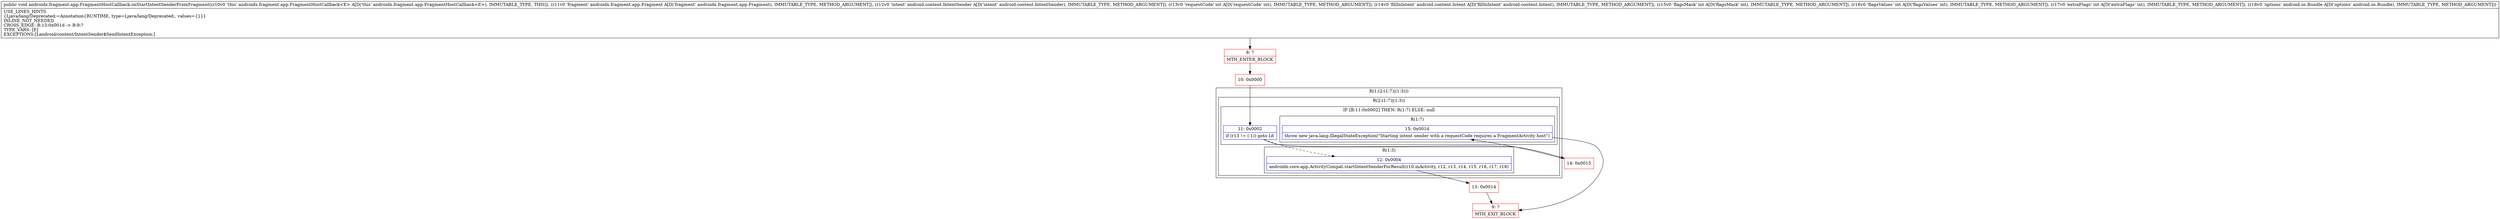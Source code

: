 digraph "CFG forandroidx.fragment.app.FragmentHostCallback.onStartIntentSenderFromFragment(Landroidx\/fragment\/app\/Fragment;Landroid\/content\/IntentSender;ILandroid\/content\/Intent;IIILandroid\/os\/Bundle;)V" {
subgraph cluster_Region_1736526574 {
label = "R(1:(2:(1:7)|(1:3)))";
node [shape=record,color=blue];
subgraph cluster_Region_1407805598 {
label = "R(2:(1:7)|(1:3))";
node [shape=record,color=blue];
subgraph cluster_IfRegion_429926257 {
label = "IF [B:11:0x0002] THEN: R(1:7) ELSE: null";
node [shape=record,color=blue];
Node_11 [shape=record,label="{11\:\ 0x0002|if (r13 != (\-1)) goto L6\l}"];
subgraph cluster_Region_580612415 {
label = "R(1:7)";
node [shape=record,color=blue];
Node_15 [shape=record,label="{15\:\ 0x001d|throw new java.lang.IllegalStateException(\"Starting intent sender with a requestCode requires a FragmentActivity host\")\l}"];
}
}
subgraph cluster_Region_1327532472 {
label = "R(1:3)";
node [shape=record,color=blue];
Node_12 [shape=record,label="{12\:\ 0x0004|androidx.core.app.ActivityCompat.startIntentSenderForResult(r10.mActivity, r12, r13, r14, r15, r16, r17, r18)\l}"];
}
}
}
Node_8 [shape=record,color=red,label="{8\:\ ?|MTH_ENTER_BLOCK\l}"];
Node_10 [shape=record,color=red,label="{10\:\ 0x0000}"];
Node_13 [shape=record,color=red,label="{13\:\ 0x0014}"];
Node_9 [shape=record,color=red,label="{9\:\ ?|MTH_EXIT_BLOCK\l}"];
Node_14 [shape=record,color=red,label="{14\:\ 0x0015}"];
MethodNode[shape=record,label="{public void androidx.fragment.app.FragmentHostCallback.onStartIntentSenderFromFragment((r10v0 'this' androidx.fragment.app.FragmentHostCallback\<E\> A[D('this' androidx.fragment.app.FragmentHostCallback\<E\>), IMMUTABLE_TYPE, THIS]), (r11v0 'fragment' androidx.fragment.app.Fragment A[D('fragment' androidx.fragment.app.Fragment), IMMUTABLE_TYPE, METHOD_ARGUMENT]), (r12v0 'intent' android.content.IntentSender A[D('intent' android.content.IntentSender), IMMUTABLE_TYPE, METHOD_ARGUMENT]), (r13v0 'requestCode' int A[D('requestCode' int), IMMUTABLE_TYPE, METHOD_ARGUMENT]), (r14v0 'fillInIntent' android.content.Intent A[D('fillInIntent' android.content.Intent), IMMUTABLE_TYPE, METHOD_ARGUMENT]), (r15v0 'flagsMask' int A[D('flagsMask' int), IMMUTABLE_TYPE, METHOD_ARGUMENT]), (r16v0 'flagsValues' int A[D('flagsValues' int), IMMUTABLE_TYPE, METHOD_ARGUMENT]), (r17v0 'extraFlags' int A[D('extraFlags' int), IMMUTABLE_TYPE, METHOD_ARGUMENT]), (r18v0 'options' android.os.Bundle A[D('options' android.os.Bundle), IMMUTABLE_TYPE, METHOD_ARGUMENT]))  | USE_LINES_HINTS\l\{Ljava\/lang\/Deprecated;=Annotation\{RUNTIME, type=Ljava\/lang\/Deprecated;, values=\{\}\}\}\lINLINE_NOT_NEEDED\lCROSS_EDGE: B:15:0x001d \-\> B:9:?\lTYPE_VARS: [E]\lEXCEPTIONS:[Landroid\/content\/IntentSender$SendIntentException;]\l}"];
MethodNode -> Node_8;Node_11 -> Node_12[style=dashed];
Node_11 -> Node_14;
Node_15 -> Node_9;
Node_12 -> Node_13;
Node_8 -> Node_10;
Node_10 -> Node_11;
Node_13 -> Node_9;
Node_14 -> Node_15;
}

